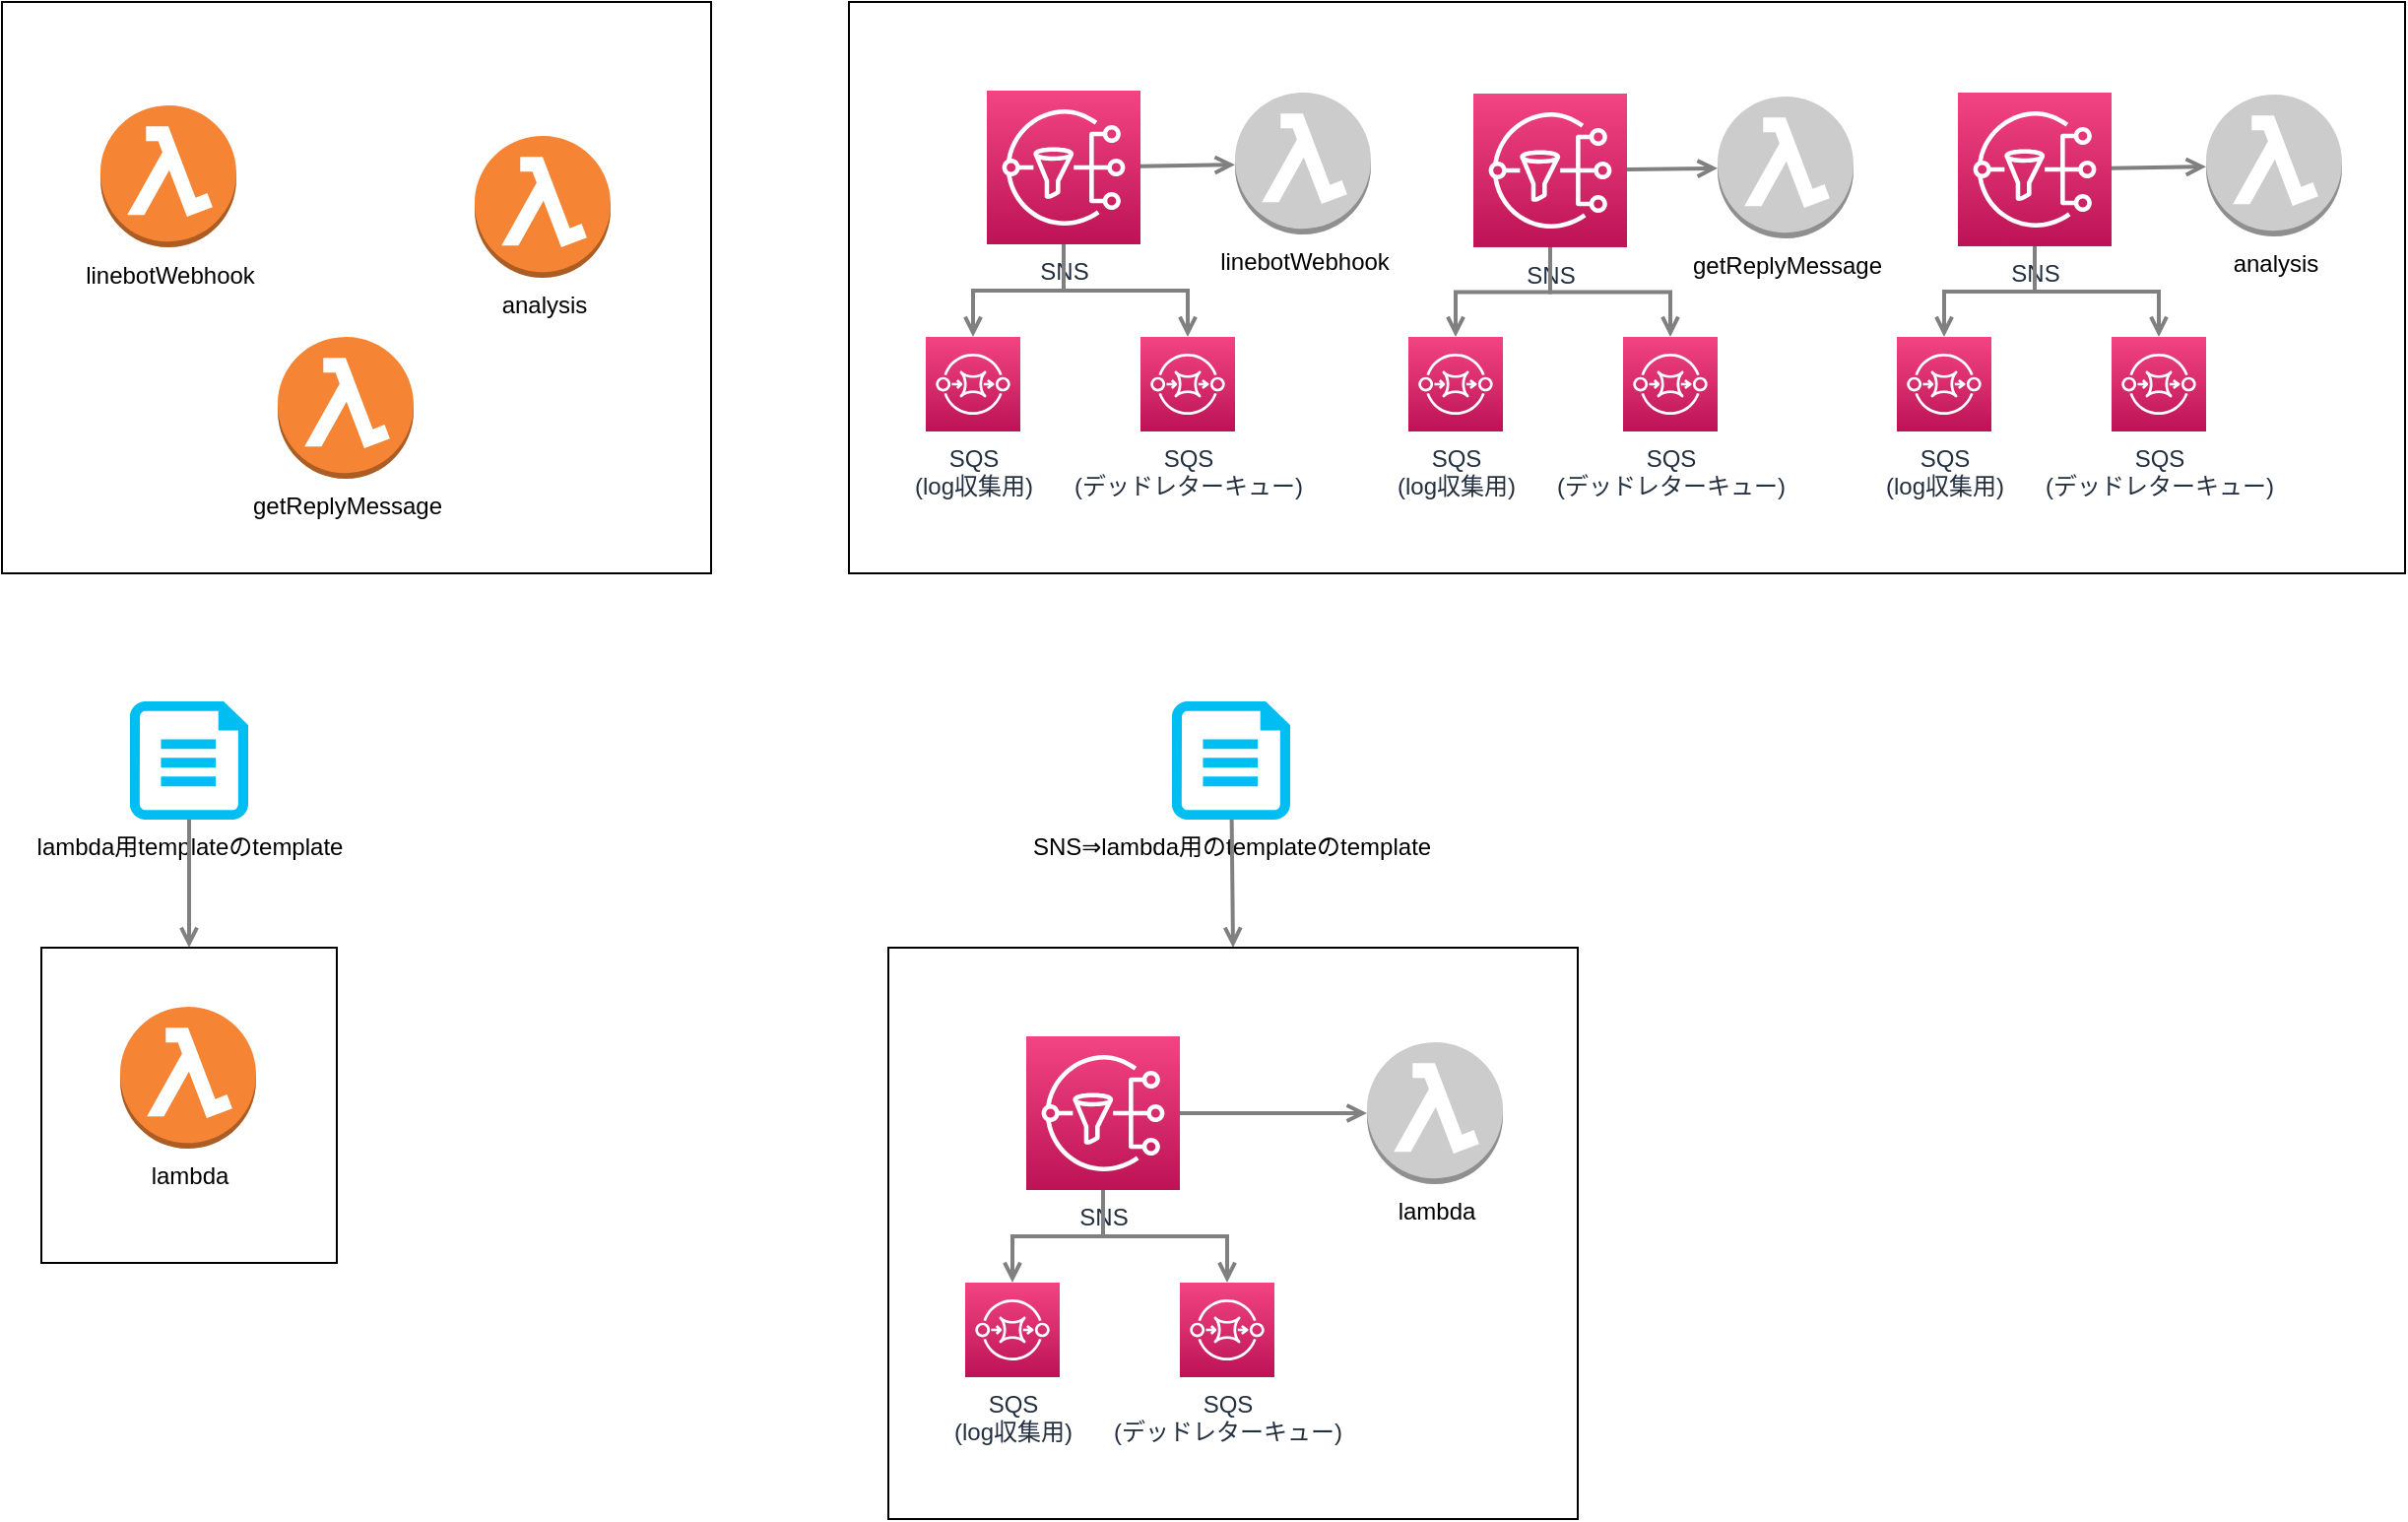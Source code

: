 <mxfile version="12.9.5" type="github"><diagram id="Ht1M8jgEwFfnCIfOTk4-" name="Page-1"><mxGraphModel dx="1024" dy="485" grid="1" gridSize="10" guides="1" tooltips="1" connect="1" arrows="1" fold="1" page="1" pageScale="1" pageWidth="1654" pageHeight="1169" math="0" shadow="0"><root><mxCell id="0"/><mxCell id="1" parent="0"/><mxCell id="1Ht__pk3xfi4n05UuUG4-4" value="" style="rounded=0;whiteSpace=wrap;html=1;" parent="1" vertex="1"><mxGeometry x="510" y="230" width="790" height="290" as="geometry"/></mxCell><mxCell id="1Ht__pk3xfi4n05UuUG4-1" value="" style="rounded=0;whiteSpace=wrap;html=1;" parent="1" vertex="1"><mxGeometry x="80" y="230" width="360" height="290" as="geometry"/></mxCell><mxCell id="2SBr9CJfevl8KQgfa4C8-5" value="linebotWebhook" style="outlineConnect=0;dashed=0;verticalLabelPosition=bottom;verticalAlign=top;align=center;html=1;shape=mxgraph.aws3.lambda_function;fillColor=#F58534;gradientColor=none;" parent="1" vertex="1"><mxGeometry x="130" y="282.5" width="69" height="72" as="geometry"/></mxCell><mxCell id="2SBr9CJfevl8KQgfa4C8-7" value="analysis&lt;span style=&quot;color: rgba(0 , 0 , 0 , 0) ; font-family: monospace ; font-size: 0px&quot;&gt;%3CmxGraphModel%3E%3Croot%3E%3CmxCell%20id%3D%220%22%2F%3E%3CmxCell%20id%3D%221%22%20parent%3D%220%22%2F%3E%3CmxCell%20id%3D%222%22%20value%3D%22linebotWebhook%22%20style%3D%22outlineConnect%3D0%3Bdashed%3D0%3BverticalLabelPosition%3Dbottom%3BverticalAlign%3Dtop%3Balign%3Dcenter%3Bhtml%3D1%3Bshape%3Dmxgraph.aws3.lambda_function%3BfillColor%3D%23F58534%3BgradientColor%3Dnone%3B%22%20vertex%3D%221%22%20parent%3D%221%22%3E%3CmxGeometry%20x%3D%22516%22%20y%3D%22340.5%22%20width%3D%2269%22%20height%3D%2272%22%20as%3D%22geometry%22%2F%3E%3C%2FmxCell%3E%3C%2Froot%3E%3C%2FmxGraphModel%3E&lt;/span&gt;" style="outlineConnect=0;dashed=0;verticalLabelPosition=bottom;verticalAlign=top;align=center;html=1;shape=mxgraph.aws3.lambda_function;fillColor=#F58534;gradientColor=none;" parent="1" vertex="1"><mxGeometry x="320" y="298" width="69" height="72" as="geometry"/></mxCell><mxCell id="2-zsrVfLXzXRKEhMzPJx-1" value="getReplyMessage" style="outlineConnect=0;dashed=0;verticalLabelPosition=bottom;verticalAlign=top;align=center;html=1;shape=mxgraph.aws3.lambda_function;fillColor=#F58534;gradientColor=none;" parent="1" vertex="1"><mxGeometry x="220" y="400" width="69" height="72" as="geometry"/></mxCell><mxCell id="E3hAsToPi5yWcuoKa8XM-1" value="SQS&lt;br&gt;(デッドレターキュー)" style="outlineConnect=0;fontColor=#232F3E;gradientColor=#F34482;gradientDirection=north;fillColor=#BC1356;strokeColor=#ffffff;dashed=0;verticalLabelPosition=bottom;verticalAlign=top;align=center;html=1;fontSize=12;fontStyle=0;aspect=fixed;shape=mxgraph.aws4.resourceIcon;resIcon=mxgraph.aws4.sqs;" parent="1" vertex="1"><mxGeometry x="658" y="400" width="48" height="48" as="geometry"/></mxCell><mxCell id="OHL_S1zNuFWuWpj2JsVU-1" value="SNS" style="outlineConnect=0;fontColor=#232F3E;gradientColor=#F34482;gradientDirection=north;fillColor=#BC1356;strokeColor=#ffffff;dashed=0;verticalLabelPosition=bottom;verticalAlign=top;align=center;html=1;fontSize=12;fontStyle=0;aspect=fixed;shape=mxgraph.aws4.resourceIcon;resIcon=mxgraph.aws4.sns;" parent="1" vertex="1"><mxGeometry x="580" y="275" width="78" height="78" as="geometry"/></mxCell><mxCell id="OHL_S1zNuFWuWpj2JsVU-4" value="SQS&lt;br&gt;(デッドレターキュー)" style="outlineConnect=0;fontColor=#232F3E;gradientColor=#F34482;gradientDirection=north;fillColor=#BC1356;strokeColor=#ffffff;dashed=0;verticalLabelPosition=bottom;verticalAlign=top;align=center;html=1;fontSize=12;fontStyle=0;aspect=fixed;shape=mxgraph.aws4.resourceIcon;resIcon=mxgraph.aws4.sqs;" parent="1" vertex="1"><mxGeometry x="903" y="400" width="48" height="48" as="geometry"/></mxCell><mxCell id="OHL_S1zNuFWuWpj2JsVU-5" value="SQS&lt;br&gt;(デッドレターキュー)" style="outlineConnect=0;fontColor=#232F3E;gradientColor=#F34482;gradientDirection=north;fillColor=#BC1356;strokeColor=#ffffff;dashed=0;verticalLabelPosition=bottom;verticalAlign=top;align=center;html=1;fontSize=12;fontStyle=0;aspect=fixed;shape=mxgraph.aws4.resourceIcon;resIcon=mxgraph.aws4.sqs;" parent="1" vertex="1"><mxGeometry x="1151" y="400" width="48" height="48" as="geometry"/></mxCell><mxCell id="OHL_S1zNuFWuWpj2JsVU-6" value="SNS" style="outlineConnect=0;fontColor=#232F3E;gradientColor=#F34482;gradientDirection=north;fillColor=#BC1356;strokeColor=#ffffff;dashed=0;verticalLabelPosition=bottom;verticalAlign=top;align=center;html=1;fontSize=12;fontStyle=0;aspect=fixed;shape=mxgraph.aws4.resourceIcon;resIcon=mxgraph.aws4.sns;" parent="1" vertex="1"><mxGeometry x="827" y="276.5" width="78" height="78" as="geometry"/></mxCell><mxCell id="OHL_S1zNuFWuWpj2JsVU-7" value="SNS" style="outlineConnect=0;fontColor=#232F3E;gradientColor=#F34482;gradientDirection=north;fillColor=#BC1356;strokeColor=#ffffff;dashed=0;verticalLabelPosition=bottom;verticalAlign=top;align=center;html=1;fontSize=12;fontStyle=0;aspect=fixed;shape=mxgraph.aws4.resourceIcon;resIcon=mxgraph.aws4.sns;" parent="1" vertex="1"><mxGeometry x="1073" y="276" width="78" height="78" as="geometry"/></mxCell><mxCell id="OHL_S1zNuFWuWpj2JsVU-14" style="rounded=0;orthogonalLoop=1;jettySize=auto;html=1;startArrow=none;startFill=0;endArrow=open;endFill=0;strokeWidth=2;strokeColor=#808080;edgeStyle=orthogonalEdgeStyle;" parent="1" source="OHL_S1zNuFWuWpj2JsVU-1" target="E3hAsToPi5yWcuoKa8XM-1" edge="1"><mxGeometry relative="1" as="geometry"><mxPoint x="1012.529" y="381" as="sourcePoint"/><mxPoint x="794.5" y="610" as="targetPoint"/></mxGeometry></mxCell><mxCell id="OHL_S1zNuFWuWpj2JsVU-15" style="rounded=0;orthogonalLoop=1;jettySize=auto;html=1;startArrow=none;startFill=0;endArrow=open;endFill=0;strokeWidth=2;strokeColor=#808080;edgeStyle=orthogonalEdgeStyle;" parent="1" source="OHL_S1zNuFWuWpj2JsVU-7" target="OHL_S1zNuFWuWpj2JsVU-5" edge="1"><mxGeometry relative="1" as="geometry"><mxPoint x="629.0" y="363.0" as="sourcePoint"/><mxPoint x="692.059" y="410" as="targetPoint"/></mxGeometry></mxCell><mxCell id="OHL_S1zNuFWuWpj2JsVU-16" style="rounded=0;orthogonalLoop=1;jettySize=auto;html=1;startArrow=none;startFill=0;endArrow=open;endFill=0;strokeWidth=2;strokeColor=#808080;edgeStyle=orthogonalEdgeStyle;" parent="1" source="OHL_S1zNuFWuWpj2JsVU-6" target="OHL_S1zNuFWuWpj2JsVU-4" edge="1"><mxGeometry relative="1" as="geometry"><mxPoint x="639.0" y="373.0" as="sourcePoint"/><mxPoint x="702.059" y="420" as="targetPoint"/></mxGeometry></mxCell><mxCell id="73hFx8y5L6HZGPBGxJub-1" value="SQS&lt;br&gt;(log収集用)" style="outlineConnect=0;fontColor=#232F3E;gradientColor=#F34482;gradientDirection=north;fillColor=#BC1356;strokeColor=#ffffff;dashed=0;verticalLabelPosition=bottom;verticalAlign=top;align=center;html=1;fontSize=12;fontStyle=0;aspect=fixed;shape=mxgraph.aws4.resourceIcon;resIcon=mxgraph.aws4.sqs;" parent="1" vertex="1"><mxGeometry x="549" y="400" width="48" height="48" as="geometry"/></mxCell><mxCell id="73hFx8y5L6HZGPBGxJub-2" value="SQS&lt;br&gt;(log収集用)" style="outlineConnect=0;fontColor=#232F3E;gradientColor=#F34482;gradientDirection=north;fillColor=#BC1356;strokeColor=#ffffff;dashed=0;verticalLabelPosition=bottom;verticalAlign=top;align=center;html=1;fontSize=12;fontStyle=0;aspect=fixed;shape=mxgraph.aws4.resourceIcon;resIcon=mxgraph.aws4.sqs;" parent="1" vertex="1"><mxGeometry x="794" y="400" width="48" height="48" as="geometry"/></mxCell><mxCell id="73hFx8y5L6HZGPBGxJub-3" value="SQS&lt;br&gt;(log収集用)" style="outlineConnect=0;fontColor=#232F3E;gradientColor=#F34482;gradientDirection=north;fillColor=#BC1356;strokeColor=#ffffff;dashed=0;verticalLabelPosition=bottom;verticalAlign=top;align=center;html=1;fontSize=12;fontStyle=0;aspect=fixed;shape=mxgraph.aws4.resourceIcon;resIcon=mxgraph.aws4.sqs;" parent="1" vertex="1"><mxGeometry x="1042" y="400" width="48" height="48" as="geometry"/></mxCell><mxCell id="73hFx8y5L6HZGPBGxJub-4" style="rounded=0;orthogonalLoop=1;jettySize=auto;html=1;startArrow=none;startFill=0;endArrow=open;endFill=0;strokeWidth=2;strokeColor=#808080;edgeStyle=orthogonalEdgeStyle;" parent="1" source="OHL_S1zNuFWuWpj2JsVU-1" target="73hFx8y5L6HZGPBGxJub-1" edge="1"><mxGeometry relative="1" as="geometry"><mxPoint x="629" y="363" as="sourcePoint"/><mxPoint x="692" y="410" as="targetPoint"/></mxGeometry></mxCell><mxCell id="73hFx8y5L6HZGPBGxJub-5" style="rounded=0;orthogonalLoop=1;jettySize=auto;html=1;startArrow=none;startFill=0;endArrow=open;endFill=0;strokeWidth=2;strokeColor=#808080;edgeStyle=orthogonalEdgeStyle;" parent="1" source="OHL_S1zNuFWuWpj2JsVU-7" target="73hFx8y5L6HZGPBGxJub-3" edge="1"><mxGeometry relative="1" as="geometry"><mxPoint x="629" y="363" as="sourcePoint"/><mxPoint x="583" y="430" as="targetPoint"/></mxGeometry></mxCell><mxCell id="73hFx8y5L6HZGPBGxJub-6" style="rounded=0;orthogonalLoop=1;jettySize=auto;html=1;startArrow=none;startFill=0;endArrow=open;endFill=0;strokeWidth=2;strokeColor=#808080;edgeStyle=orthogonalEdgeStyle;" parent="1" source="OHL_S1zNuFWuWpj2JsVU-6" target="73hFx8y5L6HZGPBGxJub-2" edge="1"><mxGeometry relative="1" as="geometry"><mxPoint x="639" y="373" as="sourcePoint"/><mxPoint x="593" y="440" as="targetPoint"/></mxGeometry></mxCell><mxCell id="1Ht__pk3xfi4n05UuUG4-2" value="SNS⇒lambda用のtemplateのtemplate" style="verticalLabelPosition=bottom;html=1;verticalAlign=top;align=center;strokeColor=none;fillColor=#00BEF2;shape=mxgraph.azure.cloud_services_configuration_file;pointerEvents=1;" parent="1" vertex="1"><mxGeometry x="674" y="585" width="60" height="60" as="geometry"/></mxCell><mxCell id="1Ht__pk3xfi4n05UuUG4-5" value="lambda用templateのtemplate" style="verticalLabelPosition=bottom;html=1;verticalAlign=top;align=center;strokeColor=none;fillColor=#00BEF2;shape=mxgraph.azure.cloud_services_configuration_file;pointerEvents=1;" parent="1" vertex="1"><mxGeometry x="145" y="585" width="60" height="60" as="geometry"/></mxCell><mxCell id="1Ht__pk3xfi4n05UuUG4-6" style="rounded=0;orthogonalLoop=1;jettySize=auto;html=1;startArrow=none;startFill=0;endArrow=open;endFill=0;strokeWidth=2;strokeColor=#808080;exitX=0.5;exitY=1;exitDx=0;exitDy=0;exitPerimeter=0;entryX=0.5;entryY=0;entryDx=0;entryDy=0;" parent="1" source="1Ht__pk3xfi4n05UuUG4-5" target="o2iwEgvwrb2eAK_YC2HX-2" edge="1"><mxGeometry relative="1" as="geometry"><mxPoint x="629.0" y="363" as="sourcePoint"/><mxPoint x="265" y="240" as="targetPoint"/></mxGeometry></mxCell><mxCell id="1Ht__pk3xfi4n05UuUG4-7" style="rounded=0;orthogonalLoop=1;jettySize=auto;html=1;startArrow=none;startFill=0;endArrow=open;endFill=0;strokeWidth=2;strokeColor=#808080;entryX=0.5;entryY=0;entryDx=0;entryDy=0;" parent="1" source="1Ht__pk3xfi4n05UuUG4-2" target="o2iwEgvwrb2eAK_YC2HX-1" edge="1"><mxGeometry relative="1" as="geometry"><mxPoint x="272.5" y="150.0" as="sourcePoint"/><mxPoint x="271.543" y="240.0" as="targetPoint"/></mxGeometry></mxCell><mxCell id="o2iwEgvwrb2eAK_YC2HX-1" value="" style="rounded=0;whiteSpace=wrap;html=1;" parent="1" vertex="1"><mxGeometry x="530" y="710" width="350" height="290" as="geometry"/></mxCell><mxCell id="o2iwEgvwrb2eAK_YC2HX-2" value="" style="rounded=0;whiteSpace=wrap;html=1;" parent="1" vertex="1"><mxGeometry x="100" y="710" width="150" height="160" as="geometry"/></mxCell><mxCell id="o2iwEgvwrb2eAK_YC2HX-3" value="lambda" style="outlineConnect=0;dashed=0;verticalLabelPosition=bottom;verticalAlign=top;align=center;html=1;shape=mxgraph.aws3.lambda_function;fillColor=#F58534;gradientColor=none;" parent="1" vertex="1"><mxGeometry x="140" y="740" width="69" height="72" as="geometry"/></mxCell><mxCell id="o2iwEgvwrb2eAK_YC2HX-4" value="SQS&lt;br&gt;(デッドレターキュー)" style="outlineConnect=0;fontColor=#232F3E;gradientColor=#F34482;gradientDirection=north;fillColor=#BC1356;strokeColor=#ffffff;dashed=0;verticalLabelPosition=bottom;verticalAlign=top;align=center;html=1;fontSize=12;fontStyle=0;aspect=fixed;shape=mxgraph.aws4.resourceIcon;resIcon=mxgraph.aws4.sqs;" parent="1" vertex="1"><mxGeometry x="678" y="880" width="48" height="48" as="geometry"/></mxCell><mxCell id="o2iwEgvwrb2eAK_YC2HX-5" value="SNS" style="outlineConnect=0;fontColor=#232F3E;gradientColor=#F34482;gradientDirection=north;fillColor=#BC1356;strokeColor=#ffffff;dashed=0;verticalLabelPosition=bottom;verticalAlign=top;align=center;html=1;fontSize=12;fontStyle=0;aspect=fixed;shape=mxgraph.aws4.resourceIcon;resIcon=mxgraph.aws4.sns;" parent="1" vertex="1"><mxGeometry x="600" y="755" width="78" height="78" as="geometry"/></mxCell><mxCell id="o2iwEgvwrb2eAK_YC2HX-6" value="SQS&lt;br&gt;(log収集用)" style="outlineConnect=0;fontColor=#232F3E;gradientColor=#F34482;gradientDirection=north;fillColor=#BC1356;strokeColor=#ffffff;dashed=0;verticalLabelPosition=bottom;verticalAlign=top;align=center;html=1;fontSize=12;fontStyle=0;aspect=fixed;shape=mxgraph.aws4.resourceIcon;resIcon=mxgraph.aws4.sqs;" parent="1" vertex="1"><mxGeometry x="569" y="880" width="48" height="48" as="geometry"/></mxCell><mxCell id="o2iwEgvwrb2eAK_YC2HX-7" style="rounded=0;orthogonalLoop=1;jettySize=auto;html=1;startArrow=none;startFill=0;endArrow=open;endFill=0;strokeWidth=2;strokeColor=#808080;edgeStyle=orthogonalEdgeStyle;" parent="1" source="o2iwEgvwrb2eAK_YC2HX-5" target="o2iwEgvwrb2eAK_YC2HX-6" edge="1"><mxGeometry relative="1" as="geometry"><mxPoint x="649" y="843" as="sourcePoint"/><mxPoint x="712" y="890" as="targetPoint"/></mxGeometry></mxCell><mxCell id="o2iwEgvwrb2eAK_YC2HX-8" style="rounded=0;orthogonalLoop=1;jettySize=auto;html=1;startArrow=none;startFill=0;endArrow=open;endFill=0;strokeWidth=2;strokeColor=#808080;edgeStyle=orthogonalEdgeStyle;" parent="1" source="o2iwEgvwrb2eAK_YC2HX-5" target="o2iwEgvwrb2eAK_YC2HX-4" edge="1"><mxGeometry relative="1" as="geometry"><mxPoint x="649.0" y="843.0" as="sourcePoint"/><mxPoint x="603" y="890" as="targetPoint"/></mxGeometry></mxCell><mxCell id="o2iwEgvwrb2eAK_YC2HX-10" value="lambda" style="outlineConnect=0;dashed=0;verticalLabelPosition=bottom;verticalAlign=top;align=center;html=1;shape=mxgraph.aws3.lambda_function;fillColor=#CCCCCC;gradientColor=none;" parent="1" vertex="1"><mxGeometry x="773" y="758" width="69" height="72" as="geometry"/></mxCell><mxCell id="o2iwEgvwrb2eAK_YC2HX-11" style="rounded=0;orthogonalLoop=1;jettySize=auto;html=1;startArrow=none;startFill=0;endArrow=open;endFill=0;strokeWidth=2;strokeColor=#808080;edgeStyle=orthogonalEdgeStyle;" parent="1" source="o2iwEgvwrb2eAK_YC2HX-5" target="o2iwEgvwrb2eAK_YC2HX-10" edge="1"><mxGeometry relative="1" as="geometry"><mxPoint x="649.0" y="843.0" as="sourcePoint"/><mxPoint x="712" y="890" as="targetPoint"/></mxGeometry></mxCell><mxCell id="o2iwEgvwrb2eAK_YC2HX-12" value="analysis&lt;span style=&quot;color: rgba(0 , 0 , 0 , 0) ; font-family: monospace ; font-size: 0px&quot;&gt;%3CmxGraphModel%3E%3Croot%3E%3CmxCell%20id%3D%220%22%2F%3E%3CmxCell%20id%3D%221%22%20parent%3D%220%22%2F%3E%3CmxCell%20id%3D%222%22%20value%3D%22linebotWebhook%22%20style%3D%22outlineConnect%3D0%3Bdashed%3D0%3BverticalLabelPosition%3Dbottom%3BverticalAlign%3Dtop%3Balign%3Dcenter%3Bhtml%3D1%3Bshape%3Dmxgraph.aws3.lambda_function%3BfillColor%3D%23F58534%3BgradientColor%3Dnone%3B%22%20vertex%3D%221%22%20parent%3D%221%22%3E%3CmxGeometry%20x%3D%22516%22%20y%3D%22340.5%22%20width%3D%2269%22%20height%3D%2272%22%20as%3D%22geometry%22%2F%3E%3C%2FmxCell%3E%3C%2Froot%3E%3C%2FmxGraphModel%3E&lt;/span&gt;" style="outlineConnect=0;dashed=0;verticalLabelPosition=bottom;verticalAlign=top;align=center;html=1;shape=mxgraph.aws3.lambda_function;fillColor=#CCCCCC;gradientColor=none;" parent="1" vertex="1"><mxGeometry x="1199" y="277" width="69" height="72" as="geometry"/></mxCell><mxCell id="o2iwEgvwrb2eAK_YC2HX-13" value="linebotWebhook" style="outlineConnect=0;dashed=0;verticalLabelPosition=bottom;verticalAlign=top;align=center;html=1;shape=mxgraph.aws3.lambda_function;fillColor=#CCCCCC;gradientColor=none;" parent="1" vertex="1"><mxGeometry x="706" y="276" width="69" height="72" as="geometry"/></mxCell><mxCell id="o2iwEgvwrb2eAK_YC2HX-14" value="getReplyMessage" style="outlineConnect=0;dashed=0;verticalLabelPosition=bottom;verticalAlign=top;align=center;html=1;shape=mxgraph.aws3.lambda_function;fillColor=#CCCCCC;gradientColor=none;" parent="1" vertex="1"><mxGeometry x="951" y="278" width="69" height="72" as="geometry"/></mxCell><mxCell id="o2iwEgvwrb2eAK_YC2HX-15" style="rounded=0;orthogonalLoop=1;jettySize=auto;html=1;startArrow=none;startFill=0;endArrow=open;endFill=0;strokeWidth=2;strokeColor=#808080;" parent="1" target="o2iwEgvwrb2eAK_YC2HX-13" edge="1"><mxGeometry relative="1" as="geometry"><mxPoint x="658" y="313.358" as="sourcePoint"/><mxPoint x="915" y="240.0" as="targetPoint"/></mxGeometry></mxCell><mxCell id="o2iwEgvwrb2eAK_YC2HX-16" style="rounded=0;orthogonalLoop=1;jettySize=auto;html=1;startArrow=none;startFill=0;endArrow=open;endFill=0;strokeWidth=2;strokeColor=#808080;" parent="1" target="o2iwEgvwrb2eAK_YC2HX-12" edge="1"><mxGeometry relative="1" as="geometry"><mxPoint x="1151" y="314.358" as="sourcePoint"/><mxPoint x="716" y="321.852" as="targetPoint"/></mxGeometry></mxCell><mxCell id="o2iwEgvwrb2eAK_YC2HX-17" style="rounded=0;orthogonalLoop=1;jettySize=auto;html=1;startArrow=none;startFill=0;endArrow=open;endFill=0;strokeWidth=2;strokeColor=#808080;" parent="1" target="o2iwEgvwrb2eAK_YC2HX-14" edge="1"><mxGeometry relative="1" as="geometry"><mxPoint x="905" y="315.01" as="sourcePoint"/><mxPoint x="726" y="331.852" as="targetPoint"/></mxGeometry></mxCell></root></mxGraphModel></diagram></mxfile>